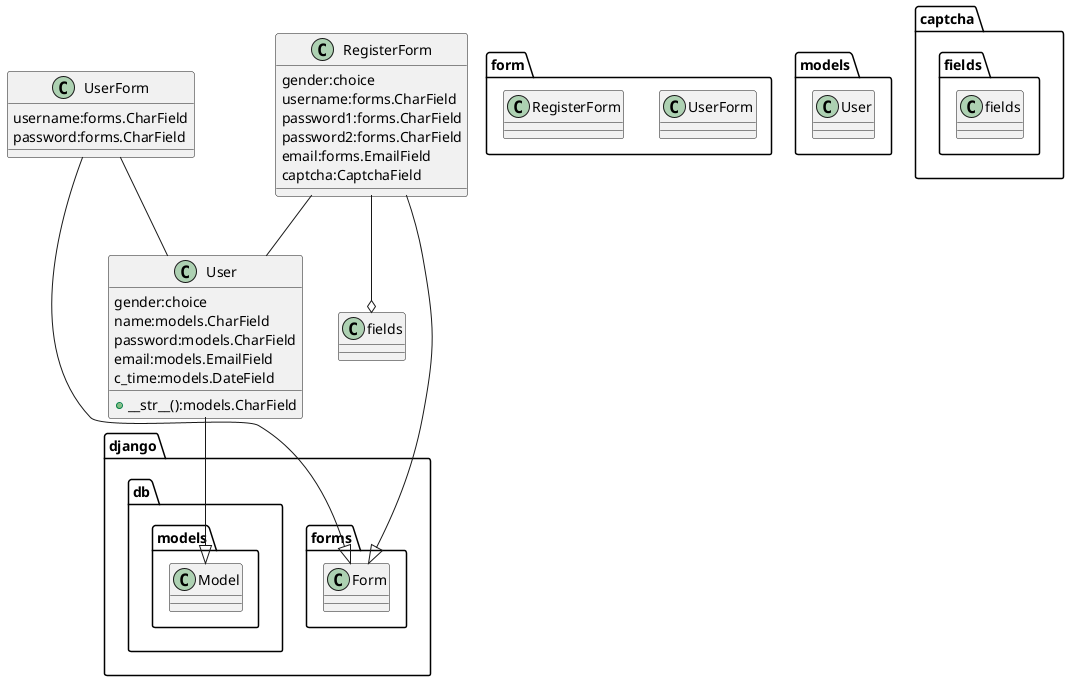 @startuml

package django.db.models {
    class Model
}

package django.forms{
    class Form
}

package form{
    class UserForm
    class RegisterForm
}

package models{
    class User
}

package captcha.fields{
    class fields
}

class User{
    gender:choice
    name:models.CharField
    password:models.CharField
    email:models.EmailField
    c_time:models.DateField
    +__str__():models.CharField
}

class UserForm{
    username:forms.CharField
    password:forms.CharField
}

class RegisterForm{
    gender:choice
    username:forms.CharField
    password1:forms.CharField
    password2:forms.CharField
    email:forms.EmailField
    captcha:CaptchaField
}

RegisterForm --|> Form
UserForm --|> Form
RegisterForm --o fields
User --|> Model
RegisterForm -- User
UserForm -- User

@enduml